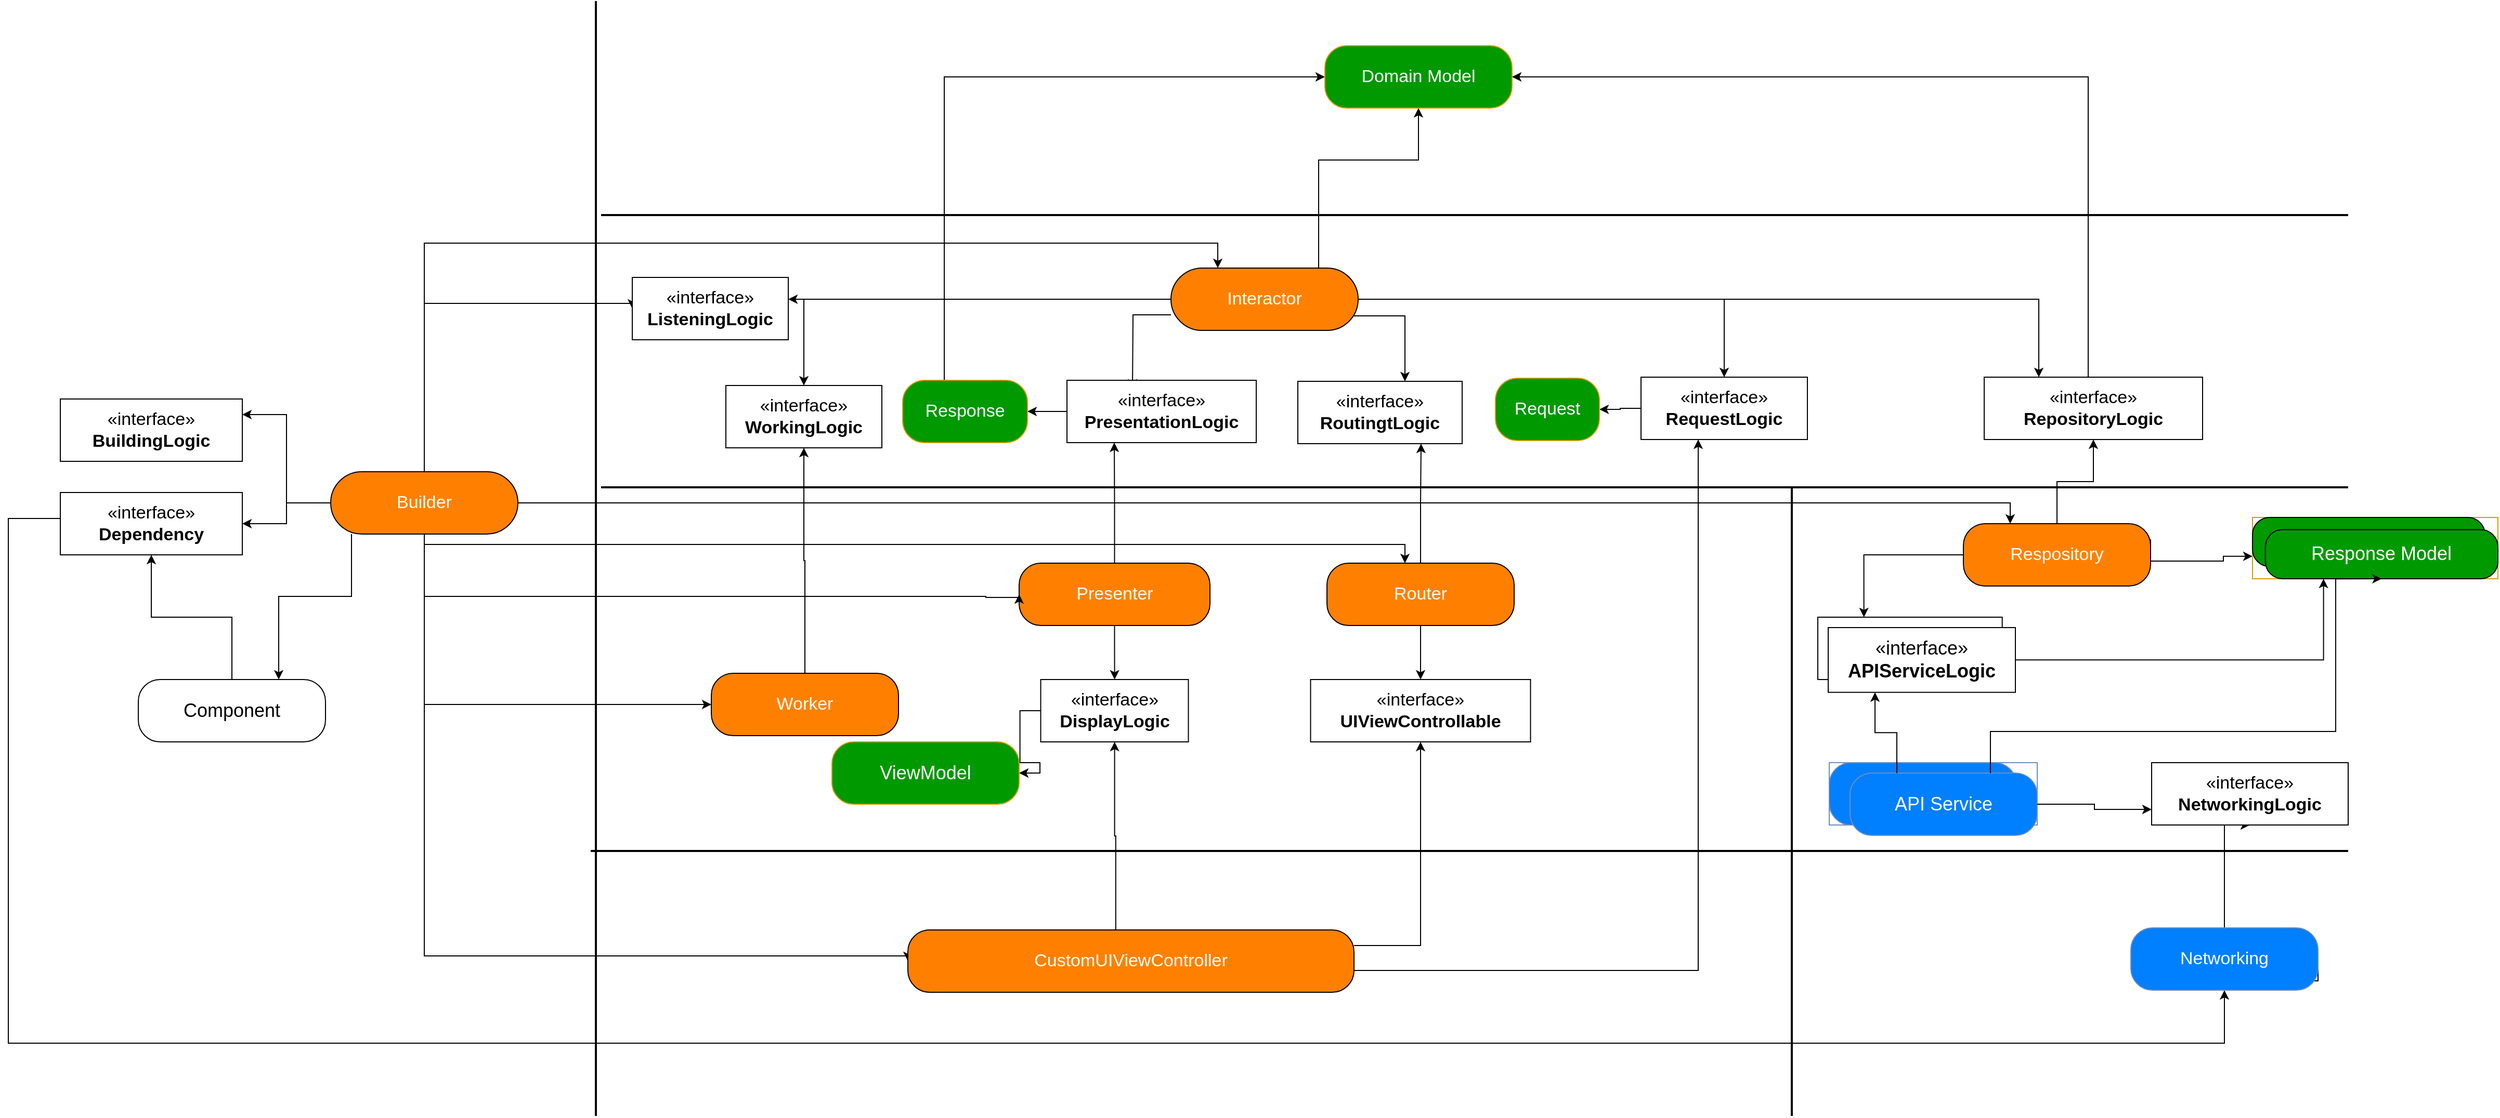 <mxfile version="22.1.3" type="github">
  <diagram id="C5RBs43oDa-KdzZeNtuy" name="컴파일타임의존성">
    <mxGraphModel dx="2371" dy="2142" grid="1" gridSize="10" guides="1" tooltips="1" connect="1" arrows="1" fold="1" page="1" pageScale="1" pageWidth="827" pageHeight="1169" math="0" shadow="0">
      <root>
        <mxCell id="WIyWlLk6GJQsqaUBKTNV-0" />
        <mxCell id="WIyWlLk6GJQsqaUBKTNV-1" parent="WIyWlLk6GJQsqaUBKTNV-0" />
        <mxCell id="KBdsOxHRQ0m3mg_pdTkf-119" style="edgeStyle=orthogonalEdgeStyle;rounded=0;orthogonalLoop=1;jettySize=auto;html=1;entryX=0.25;entryY=0;entryDx=0;entryDy=0;" edge="1" parent="WIyWlLk6GJQsqaUBKTNV-1" source="KBdsOxHRQ0m3mg_pdTkf-2" target="KBdsOxHRQ0m3mg_pdTkf-6">
          <mxGeometry relative="1" as="geometry">
            <Array as="points">
              <mxPoint x="-150" y="230" />
              <mxPoint x="613" y="230" />
            </Array>
          </mxGeometry>
        </mxCell>
        <mxCell id="KBdsOxHRQ0m3mg_pdTkf-121" style="edgeStyle=orthogonalEdgeStyle;rounded=0;orthogonalLoop=1;jettySize=auto;html=1;" edge="1" parent="WIyWlLk6GJQsqaUBKTNV-1" source="KBdsOxHRQ0m3mg_pdTkf-2" target="KBdsOxHRQ0m3mg_pdTkf-5">
          <mxGeometry relative="1" as="geometry">
            <Array as="points">
              <mxPoint x="-150" y="520" />
              <mxPoint x="793" y="520" />
            </Array>
          </mxGeometry>
        </mxCell>
        <mxCell id="KBdsOxHRQ0m3mg_pdTkf-122" style="edgeStyle=orthogonalEdgeStyle;rounded=0;orthogonalLoop=1;jettySize=auto;html=1;entryX=0.25;entryY=0;entryDx=0;entryDy=0;" edge="1" parent="WIyWlLk6GJQsqaUBKTNV-1" source="KBdsOxHRQ0m3mg_pdTkf-2" target="KBdsOxHRQ0m3mg_pdTkf-67">
          <mxGeometry relative="1" as="geometry">
            <Array as="points">
              <mxPoint x="1375" y="480" />
            </Array>
          </mxGeometry>
        </mxCell>
        <mxCell id="KBdsOxHRQ0m3mg_pdTkf-124" style="edgeStyle=orthogonalEdgeStyle;rounded=0;orthogonalLoop=1;jettySize=auto;html=1;entryX=0;entryY=0.5;entryDx=0;entryDy=0;" edge="1" parent="WIyWlLk6GJQsqaUBKTNV-1" target="KBdsOxHRQ0m3mg_pdTkf-7">
          <mxGeometry relative="1" as="geometry">
            <mxPoint x="-150.0" y="499" as="sourcePoint" />
            <mxPoint x="270" y="900" as="targetPoint" />
            <Array as="points">
              <mxPoint x="-150" y="916" />
              <mxPoint x="315" y="916" />
            </Array>
          </mxGeometry>
        </mxCell>
        <mxCell id="KBdsOxHRQ0m3mg_pdTkf-128" style="edgeStyle=orthogonalEdgeStyle;rounded=0;orthogonalLoop=1;jettySize=auto;html=1;entryX=1;entryY=0.25;entryDx=0;entryDy=0;" edge="1" parent="WIyWlLk6GJQsqaUBKTNV-1" source="KBdsOxHRQ0m3mg_pdTkf-2" target="KBdsOxHRQ0m3mg_pdTkf-48">
          <mxGeometry relative="1" as="geometry" />
        </mxCell>
        <mxCell id="KBdsOxHRQ0m3mg_pdTkf-130" style="edgeStyle=orthogonalEdgeStyle;rounded=0;orthogonalLoop=1;jettySize=auto;html=1;" edge="1" parent="WIyWlLk6GJQsqaUBKTNV-1" source="KBdsOxHRQ0m3mg_pdTkf-2" target="KBdsOxHRQ0m3mg_pdTkf-50">
          <mxGeometry relative="1" as="geometry" />
        </mxCell>
        <mxCell id="KBdsOxHRQ0m3mg_pdTkf-131" style="edgeStyle=orthogonalEdgeStyle;rounded=0;orthogonalLoop=1;jettySize=auto;html=1;entryX=0;entryY=0.5;entryDx=0;entryDy=0;" edge="1" parent="WIyWlLk6GJQsqaUBKTNV-1" source="KBdsOxHRQ0m3mg_pdTkf-2" target="KBdsOxHRQ0m3mg_pdTkf-49">
          <mxGeometry relative="1" as="geometry">
            <Array as="points">
              <mxPoint x="-150" y="288" />
              <mxPoint x="50" y="288" />
            </Array>
          </mxGeometry>
        </mxCell>
        <mxCell id="KBdsOxHRQ0m3mg_pdTkf-132" style="edgeStyle=orthogonalEdgeStyle;rounded=0;orthogonalLoop=1;jettySize=auto;html=1;" edge="1" parent="WIyWlLk6GJQsqaUBKTNV-1" source="KBdsOxHRQ0m3mg_pdTkf-2" target="KBdsOxHRQ0m3mg_pdTkf-52">
          <mxGeometry relative="1" as="geometry">
            <Array as="points">
              <mxPoint x="-220" y="570" />
              <mxPoint x="-290" y="570" />
            </Array>
          </mxGeometry>
        </mxCell>
        <mxCell id="KBdsOxHRQ0m3mg_pdTkf-145" style="edgeStyle=orthogonalEdgeStyle;rounded=0;orthogonalLoop=1;jettySize=auto;html=1;entryX=0;entryY=0.5;entryDx=0;entryDy=0;" edge="1" parent="WIyWlLk6GJQsqaUBKTNV-1" source="KBdsOxHRQ0m3mg_pdTkf-2" target="KBdsOxHRQ0m3mg_pdTkf-55">
          <mxGeometry relative="1" as="geometry">
            <Array as="points">
              <mxPoint x="-150" y="674" />
            </Array>
          </mxGeometry>
        </mxCell>
        <mxCell id="KBdsOxHRQ0m3mg_pdTkf-2" value="Builder" style="rounded=1;whiteSpace=wrap;html=1;arcSize=50;fillColor=#FF8000;fontColor=#FFFFFF;fontSize=17;" vertex="1" parent="WIyWlLk6GJQsqaUBKTNV-1">
          <mxGeometry x="-240" y="450" width="180" height="60" as="geometry" />
        </mxCell>
        <mxCell id="KBdsOxHRQ0m3mg_pdTkf-108" style="edgeStyle=orthogonalEdgeStyle;rounded=0;orthogonalLoop=1;jettySize=auto;html=1;entryX=0.25;entryY=1;entryDx=0;entryDy=0;" edge="1" parent="WIyWlLk6GJQsqaUBKTNV-1" source="KBdsOxHRQ0m3mg_pdTkf-4" target="KBdsOxHRQ0m3mg_pdTkf-62">
          <mxGeometry relative="1" as="geometry">
            <mxPoint x="559" y="422" as="targetPoint" />
          </mxGeometry>
        </mxCell>
        <mxCell id="KBdsOxHRQ0m3mg_pdTkf-113" style="edgeStyle=orthogonalEdgeStyle;rounded=0;orthogonalLoop=1;jettySize=auto;html=1;" edge="1" parent="WIyWlLk6GJQsqaUBKTNV-1" source="KBdsOxHRQ0m3mg_pdTkf-4" target="KBdsOxHRQ0m3mg_pdTkf-56">
          <mxGeometry relative="1" as="geometry" />
        </mxCell>
        <mxCell id="KBdsOxHRQ0m3mg_pdTkf-4" value="Presenter" style="rounded=1;whiteSpace=wrap;html=1;arcSize=35;fillColor=#FF8000;fontColor=#FFFFFF;fontSize=17;" vertex="1" parent="WIyWlLk6GJQsqaUBKTNV-1">
          <mxGeometry x="422" y="538" width="183.5" height="60" as="geometry" />
        </mxCell>
        <mxCell id="KBdsOxHRQ0m3mg_pdTkf-112" style="edgeStyle=orthogonalEdgeStyle;rounded=0;orthogonalLoop=1;jettySize=auto;html=1;entryX=0.75;entryY=1;entryDx=0;entryDy=0;" edge="1" parent="WIyWlLk6GJQsqaUBKTNV-1" source="KBdsOxHRQ0m3mg_pdTkf-5" target="KBdsOxHRQ0m3mg_pdTkf-109">
          <mxGeometry relative="1" as="geometry">
            <mxPoint x="769" y="423" as="targetPoint" />
          </mxGeometry>
        </mxCell>
        <mxCell id="KBdsOxHRQ0m3mg_pdTkf-118" style="edgeStyle=orthogonalEdgeStyle;rounded=0;orthogonalLoop=1;jettySize=auto;html=1;entryX=0.5;entryY=0;entryDx=0;entryDy=0;" edge="1" parent="WIyWlLk6GJQsqaUBKTNV-1" source="KBdsOxHRQ0m3mg_pdTkf-5" target="KBdsOxHRQ0m3mg_pdTkf-135">
          <mxGeometry relative="1" as="geometry">
            <mxPoint x="794.0" y="654" as="targetPoint" />
          </mxGeometry>
        </mxCell>
        <mxCell id="KBdsOxHRQ0m3mg_pdTkf-5" value="Router" style="rounded=1;whiteSpace=wrap;html=1;arcSize=35;fillColor=#FF8000;fontColor=#FFFFFF;fontSize=17;" vertex="1" parent="WIyWlLk6GJQsqaUBKTNV-1">
          <mxGeometry x="718" y="538" width="180" height="60" as="geometry" />
        </mxCell>
        <mxCell id="KBdsOxHRQ0m3mg_pdTkf-94" style="edgeStyle=orthogonalEdgeStyle;rounded=0;orthogonalLoop=1;jettySize=auto;html=1;exitX=0.75;exitY=0;exitDx=0;exitDy=0;" edge="1" parent="WIyWlLk6GJQsqaUBKTNV-1" source="KBdsOxHRQ0m3mg_pdTkf-6" target="KBdsOxHRQ0m3mg_pdTkf-69">
          <mxGeometry relative="1" as="geometry">
            <Array as="points">
              <mxPoint x="710" y="254" />
              <mxPoint x="710" y="150" />
              <mxPoint x="806" y="150" />
            </Array>
          </mxGeometry>
        </mxCell>
        <mxCell id="KBdsOxHRQ0m3mg_pdTkf-97" style="edgeStyle=orthogonalEdgeStyle;rounded=0;orthogonalLoop=1;jettySize=auto;html=1;exitX=0;exitY=0.75;exitDx=0;exitDy=0;" edge="1" parent="WIyWlLk6GJQsqaUBKTNV-1" source="KBdsOxHRQ0m3mg_pdTkf-6">
          <mxGeometry relative="1" as="geometry">
            <mxPoint x="551" y="274" as="sourcePoint" />
            <mxPoint x="531" y="370" as="targetPoint" />
          </mxGeometry>
        </mxCell>
        <mxCell id="KBdsOxHRQ0m3mg_pdTkf-99" style="edgeStyle=orthogonalEdgeStyle;rounded=0;orthogonalLoop=1;jettySize=auto;html=1;" edge="1" parent="WIyWlLk6GJQsqaUBKTNV-1" source="KBdsOxHRQ0m3mg_pdTkf-6" target="KBdsOxHRQ0m3mg_pdTkf-58">
          <mxGeometry relative="1" as="geometry" />
        </mxCell>
        <mxCell id="KBdsOxHRQ0m3mg_pdTkf-100" style="edgeStyle=orthogonalEdgeStyle;rounded=0;orthogonalLoop=1;jettySize=auto;html=1;entryX=0.25;entryY=0;entryDx=0;entryDy=0;" edge="1" parent="WIyWlLk6GJQsqaUBKTNV-1" source="KBdsOxHRQ0m3mg_pdTkf-6" target="KBdsOxHRQ0m3mg_pdTkf-82">
          <mxGeometry relative="1" as="geometry" />
        </mxCell>
        <mxCell id="KBdsOxHRQ0m3mg_pdTkf-105" style="edgeStyle=orthogonalEdgeStyle;rounded=0;orthogonalLoop=1;jettySize=auto;html=1;" edge="1" parent="WIyWlLk6GJQsqaUBKTNV-1" source="KBdsOxHRQ0m3mg_pdTkf-6" target="KBdsOxHRQ0m3mg_pdTkf-49">
          <mxGeometry relative="1" as="geometry">
            <Array as="points">
              <mxPoint x="290" y="284" />
              <mxPoint x="290" y="284" />
            </Array>
          </mxGeometry>
        </mxCell>
        <mxCell id="KBdsOxHRQ0m3mg_pdTkf-106" style="edgeStyle=orthogonalEdgeStyle;rounded=0;orthogonalLoop=1;jettySize=auto;html=1;" edge="1" parent="WIyWlLk6GJQsqaUBKTNV-1" source="KBdsOxHRQ0m3mg_pdTkf-6" target="KBdsOxHRQ0m3mg_pdTkf-61">
          <mxGeometry relative="1" as="geometry" />
        </mxCell>
        <mxCell id="KBdsOxHRQ0m3mg_pdTkf-110" style="edgeStyle=orthogonalEdgeStyle;rounded=0;orthogonalLoop=1;jettySize=auto;html=1;exitX=1;exitY=0.5;exitDx=0;exitDy=0;" edge="1" parent="WIyWlLk6GJQsqaUBKTNV-1" source="KBdsOxHRQ0m3mg_pdTkf-6" target="KBdsOxHRQ0m3mg_pdTkf-109">
          <mxGeometry relative="1" as="geometry">
            <mxPoint x="658" y="294" as="sourcePoint" />
            <Array as="points">
              <mxPoint x="740" y="284" />
              <mxPoint x="740" y="300" />
              <mxPoint x="793" y="300" />
            </Array>
          </mxGeometry>
        </mxCell>
        <mxCell id="KBdsOxHRQ0m3mg_pdTkf-6" value="Interactor" style="rounded=1;whiteSpace=wrap;html=1;arcSize=50;fillColor=#FF8000;fontColor=#FFFFFF;fontSize=17;" vertex="1" parent="WIyWlLk6GJQsqaUBKTNV-1">
          <mxGeometry x="568" y="254" width="180" height="60" as="geometry" />
        </mxCell>
        <mxCell id="KBdsOxHRQ0m3mg_pdTkf-104" style="edgeStyle=orthogonalEdgeStyle;rounded=0;orthogonalLoop=1;jettySize=auto;html=1;exitX=1;exitY=0.5;exitDx=0;exitDy=0;" edge="1" parent="WIyWlLk6GJQsqaUBKTNV-1" source="KBdsOxHRQ0m3mg_pdTkf-7" target="KBdsOxHRQ0m3mg_pdTkf-58">
          <mxGeometry relative="1" as="geometry">
            <Array as="points">
              <mxPoint x="744" y="930" />
              <mxPoint x="1075" y="930" />
            </Array>
          </mxGeometry>
        </mxCell>
        <mxCell id="KBdsOxHRQ0m3mg_pdTkf-115" style="edgeStyle=orthogonalEdgeStyle;rounded=0;orthogonalLoop=1;jettySize=auto;html=1;exitX=0.466;exitY=0.021;exitDx=0;exitDy=0;exitPerimeter=0;" edge="1" parent="WIyWlLk6GJQsqaUBKTNV-1" source="KBdsOxHRQ0m3mg_pdTkf-7" target="KBdsOxHRQ0m3mg_pdTkf-56">
          <mxGeometry relative="1" as="geometry" />
        </mxCell>
        <mxCell id="KBdsOxHRQ0m3mg_pdTkf-117" style="edgeStyle=orthogonalEdgeStyle;rounded=0;orthogonalLoop=1;jettySize=auto;html=1;exitX=1;exitY=0.25;exitDx=0;exitDy=0;entryX=0.5;entryY=1;entryDx=0;entryDy=0;" edge="1" parent="WIyWlLk6GJQsqaUBKTNV-1" source="KBdsOxHRQ0m3mg_pdTkf-7" target="KBdsOxHRQ0m3mg_pdTkf-135">
          <mxGeometry relative="1" as="geometry">
            <mxPoint x="794.0" y="694" as="targetPoint" />
          </mxGeometry>
        </mxCell>
        <mxCell id="KBdsOxHRQ0m3mg_pdTkf-7" value="CustomUIViewController" style="rounded=1;whiteSpace=wrap;html=1;arcSize=35;fillColor=#FF8000;fontColor=#FFFFFF;fontSize=17;" vertex="1" parent="WIyWlLk6GJQsqaUBKTNV-1">
          <mxGeometry x="315" y="891" width="429" height="60" as="geometry" />
        </mxCell>
        <mxCell id="KBdsOxHRQ0m3mg_pdTkf-48" value="«interface»&lt;br style=&quot;font-size: 17px;&quot;&gt;&lt;b style=&quot;font-size: 17px;&quot;&gt;BuildingLogic&lt;/b&gt;" style="html=1;whiteSpace=wrap;fontSize=17;" vertex="1" parent="WIyWlLk6GJQsqaUBKTNV-1">
          <mxGeometry x="-500" y="380" width="175" height="60" as="geometry" />
        </mxCell>
        <mxCell id="KBdsOxHRQ0m3mg_pdTkf-49" value="«interface»&lt;br style=&quot;font-size: 17px;&quot;&gt;&lt;b style=&quot;font-size: 17px;&quot;&gt;ListeningLogic&lt;/b&gt;" style="html=1;whiteSpace=wrap;fontSize=17;" vertex="1" parent="WIyWlLk6GJQsqaUBKTNV-1">
          <mxGeometry x="50" y="263" width="150" height="60" as="geometry" />
        </mxCell>
        <mxCell id="KBdsOxHRQ0m3mg_pdTkf-150" style="edgeStyle=orthogonalEdgeStyle;rounded=0;orthogonalLoop=1;jettySize=auto;html=1;entryX=0.5;entryY=1;entryDx=0;entryDy=0;" edge="1" parent="WIyWlLk6GJQsqaUBKTNV-1" source="KBdsOxHRQ0m3mg_pdTkf-50" target="KBdsOxHRQ0m3mg_pdTkf-74">
          <mxGeometry relative="1" as="geometry">
            <mxPoint x="990" y="1020" as="targetPoint" />
            <Array as="points">
              <mxPoint x="-550" y="495" />
              <mxPoint x="-550" y="1000" />
              <mxPoint x="1581" y="1000" />
            </Array>
          </mxGeometry>
        </mxCell>
        <mxCell id="KBdsOxHRQ0m3mg_pdTkf-50" value="«interface»&lt;br style=&quot;font-size: 17px;&quot;&gt;&lt;b style=&quot;font-size: 17px;&quot;&gt;Dependency&lt;/b&gt;" style="html=1;whiteSpace=wrap;fontSize=17;" vertex="1" parent="WIyWlLk6GJQsqaUBKTNV-1">
          <mxGeometry x="-500" y="470" width="175" height="60" as="geometry" />
        </mxCell>
        <mxCell id="KBdsOxHRQ0m3mg_pdTkf-133" style="edgeStyle=orthogonalEdgeStyle;rounded=0;orthogonalLoop=1;jettySize=auto;html=1;" edge="1" parent="WIyWlLk6GJQsqaUBKTNV-1" source="KBdsOxHRQ0m3mg_pdTkf-52" target="KBdsOxHRQ0m3mg_pdTkf-50">
          <mxGeometry relative="1" as="geometry" />
        </mxCell>
        <mxCell id="KBdsOxHRQ0m3mg_pdTkf-52" value="Component" style="rounded=1;whiteSpace=wrap;html=1;arcSize=35;fontSize=18;" vertex="1" parent="WIyWlLk6GJQsqaUBKTNV-1">
          <mxGeometry x="-425" y="650" width="180" height="60" as="geometry" />
        </mxCell>
        <mxCell id="KBdsOxHRQ0m3mg_pdTkf-107" style="edgeStyle=orthogonalEdgeStyle;rounded=0;orthogonalLoop=1;jettySize=auto;html=1;" edge="1" parent="WIyWlLk6GJQsqaUBKTNV-1" source="KBdsOxHRQ0m3mg_pdTkf-55" target="KBdsOxHRQ0m3mg_pdTkf-61">
          <mxGeometry relative="1" as="geometry" />
        </mxCell>
        <mxCell id="KBdsOxHRQ0m3mg_pdTkf-55" value="Worker" style="rounded=1;whiteSpace=wrap;html=1;arcSize=35;fillColor=#FF8000;fontColor=#FFFFFF;fontSize=17;" vertex="1" parent="WIyWlLk6GJQsqaUBKTNV-1">
          <mxGeometry x="126" y="644" width="180" height="60" as="geometry" />
        </mxCell>
        <mxCell id="KBdsOxHRQ0m3mg_pdTkf-152" style="edgeStyle=orthogonalEdgeStyle;rounded=0;orthogonalLoop=1;jettySize=auto;html=1;" edge="1" parent="WIyWlLk6GJQsqaUBKTNV-1" source="KBdsOxHRQ0m3mg_pdTkf-56" target="KBdsOxHRQ0m3mg_pdTkf-57">
          <mxGeometry relative="1" as="geometry" />
        </mxCell>
        <mxCell id="KBdsOxHRQ0m3mg_pdTkf-56" value="«interface»&lt;br style=&quot;font-size: 17px;&quot;&gt;&lt;b style=&quot;font-size: 17px;&quot;&gt;DisplayLogic&lt;/b&gt;" style="html=1;whiteSpace=wrap;fontSize=17;" vertex="1" parent="WIyWlLk6GJQsqaUBKTNV-1">
          <mxGeometry x="442.75" y="650" width="142" height="60" as="geometry" />
        </mxCell>
        <mxCell id="KBdsOxHRQ0m3mg_pdTkf-57" value="ViewModel" style="rounded=1;whiteSpace=wrap;html=1;arcSize=35;fillColor=#009900;strokeColor=#d79b00;fontColor=#FFFFFF;fontSize=18;" vertex="1" parent="WIyWlLk6GJQsqaUBKTNV-1">
          <mxGeometry x="242" y="710" width="180" height="60" as="geometry" />
        </mxCell>
        <mxCell id="KBdsOxHRQ0m3mg_pdTkf-103" style="edgeStyle=orthogonalEdgeStyle;rounded=0;orthogonalLoop=1;jettySize=auto;html=1;" edge="1" parent="WIyWlLk6GJQsqaUBKTNV-1" source="KBdsOxHRQ0m3mg_pdTkf-58" target="KBdsOxHRQ0m3mg_pdTkf-59">
          <mxGeometry relative="1" as="geometry" />
        </mxCell>
        <mxCell id="KBdsOxHRQ0m3mg_pdTkf-58" value="«interface»&lt;br style=&quot;font-size: 17px;&quot;&gt;&lt;b style=&quot;font-size: 17px;&quot;&gt;RequestLogic&lt;/b&gt;" style="html=1;whiteSpace=wrap;fontSize=17;" vertex="1" parent="WIyWlLk6GJQsqaUBKTNV-1">
          <mxGeometry x="1020" y="359" width="160" height="60" as="geometry" />
        </mxCell>
        <mxCell id="KBdsOxHRQ0m3mg_pdTkf-59" value="Request" style="rounded=1;whiteSpace=wrap;html=1;arcSize=35;fillColor=#009900;strokeColor=#d79b00;fontColor=#FFFFFF;fontSize=17;" vertex="1" parent="WIyWlLk6GJQsqaUBKTNV-1">
          <mxGeometry x="880" y="360" width="100" height="60" as="geometry" />
        </mxCell>
        <mxCell id="KBdsOxHRQ0m3mg_pdTkf-61" value="«interface»&lt;br style=&quot;font-size: 17px;&quot;&gt;&lt;b style=&quot;font-size: 17px;&quot;&gt;WorkingLogic&lt;/b&gt;" style="html=1;whiteSpace=wrap;fontSize=17;" vertex="1" parent="WIyWlLk6GJQsqaUBKTNV-1">
          <mxGeometry x="140" y="367" width="150" height="60" as="geometry" />
        </mxCell>
        <mxCell id="KBdsOxHRQ0m3mg_pdTkf-102" style="edgeStyle=orthogonalEdgeStyle;rounded=0;orthogonalLoop=1;jettySize=auto;html=1;" edge="1" parent="WIyWlLk6GJQsqaUBKTNV-1" source="KBdsOxHRQ0m3mg_pdTkf-62" target="KBdsOxHRQ0m3mg_pdTkf-63">
          <mxGeometry relative="1" as="geometry" />
        </mxCell>
        <mxCell id="KBdsOxHRQ0m3mg_pdTkf-62" value="«interface»&lt;br style=&quot;font-size: 17px;&quot;&gt;&lt;b style=&quot;font-size: 17px;&quot;&gt;PresentationLogic&lt;/b&gt;" style="html=1;whiteSpace=wrap;fontSize=17;" vertex="1" parent="WIyWlLk6GJQsqaUBKTNV-1">
          <mxGeometry x="468" y="362" width="182" height="60" as="geometry" />
        </mxCell>
        <mxCell id="KBdsOxHRQ0m3mg_pdTkf-96" style="edgeStyle=orthogonalEdgeStyle;rounded=0;orthogonalLoop=1;jettySize=auto;html=1;" edge="1" parent="WIyWlLk6GJQsqaUBKTNV-1" target="KBdsOxHRQ0m3mg_pdTkf-69">
          <mxGeometry relative="1" as="geometry">
            <mxPoint x="399.0" y="384" as="sourcePoint" />
            <mxPoint x="655" y="91" as="targetPoint" />
            <Array as="points">
              <mxPoint x="350" y="384" />
              <mxPoint x="350" y="70" />
            </Array>
          </mxGeometry>
        </mxCell>
        <mxCell id="KBdsOxHRQ0m3mg_pdTkf-63" value="Response" style="rounded=1;whiteSpace=wrap;html=1;arcSize=35;fillColor=#009900;strokeColor=#d79b00;fontColor=#FFFFFF;fontSize=17;" vertex="1" parent="WIyWlLk6GJQsqaUBKTNV-1">
          <mxGeometry x="310" y="362" width="120" height="60" as="geometry" />
        </mxCell>
        <mxCell id="KBdsOxHRQ0m3mg_pdTkf-137" style="edgeStyle=orthogonalEdgeStyle;rounded=0;orthogonalLoop=1;jettySize=auto;html=1;entryX=0.25;entryY=0;entryDx=0;entryDy=0;exitX=0;exitY=0.5;exitDx=0;exitDy=0;" edge="1" parent="WIyWlLk6GJQsqaUBKTNV-1" source="KBdsOxHRQ0m3mg_pdTkf-67" target="KBdsOxHRQ0m3mg_pdTkf-83">
          <mxGeometry relative="1" as="geometry" />
        </mxCell>
        <mxCell id="KBdsOxHRQ0m3mg_pdTkf-138" style="edgeStyle=orthogonalEdgeStyle;rounded=0;orthogonalLoop=1;jettySize=auto;html=1;entryX=0;entryY=0.75;entryDx=0;entryDy=0;exitX=1;exitY=0.25;exitDx=0;exitDy=0;" edge="1" parent="WIyWlLk6GJQsqaUBKTNV-1" source="KBdsOxHRQ0m3mg_pdTkf-67">
          <mxGeometry relative="1" as="geometry">
            <mxPoint x="1510" y="536.0" as="sourcePoint" />
            <mxPoint x="1608" y="531.43" as="targetPoint" />
            <Array as="points">
              <mxPoint x="1510" y="536" />
              <mxPoint x="1580" y="536" />
              <mxPoint x="1580" y="531" />
            </Array>
          </mxGeometry>
        </mxCell>
        <mxCell id="KBdsOxHRQ0m3mg_pdTkf-149" style="edgeStyle=orthogonalEdgeStyle;rounded=0;orthogonalLoop=1;jettySize=auto;html=1;exitX=0.5;exitY=0;exitDx=0;exitDy=0;" edge="1" parent="WIyWlLk6GJQsqaUBKTNV-1" source="KBdsOxHRQ0m3mg_pdTkf-67" target="KBdsOxHRQ0m3mg_pdTkf-82">
          <mxGeometry relative="1" as="geometry">
            <Array as="points" />
          </mxGeometry>
        </mxCell>
        <mxCell id="KBdsOxHRQ0m3mg_pdTkf-67" value="Respository" style="rounded=1;whiteSpace=wrap;html=1;arcSize=35;fillColor=#FF8000;fontColor=#FFFFFF;fontSize=17;" vertex="1" parent="WIyWlLk6GJQsqaUBKTNV-1">
          <mxGeometry x="1330" y="500" width="180" height="60" as="geometry" />
        </mxCell>
        <mxCell id="KBdsOxHRQ0m3mg_pdTkf-69" value="Domain Model" style="rounded=1;whiteSpace=wrap;html=1;arcSize=35;fillColor=#009900;strokeColor=#d79b00;fontColor=#FFFFFF;fontSize=17;" vertex="1" parent="WIyWlLk6GJQsqaUBKTNV-1">
          <mxGeometry x="716" y="40" width="180" height="60" as="geometry" />
        </mxCell>
        <mxCell id="KBdsOxHRQ0m3mg_pdTkf-143" style="edgeStyle=orthogonalEdgeStyle;rounded=0;orthogonalLoop=1;jettySize=auto;html=1;entryX=0.5;entryY=1;entryDx=0;entryDy=0;exitX=1;exitY=0.5;exitDx=0;exitDy=0;" edge="1" parent="WIyWlLk6GJQsqaUBKTNV-1" source="KBdsOxHRQ0m3mg_pdTkf-74" target="KBdsOxHRQ0m3mg_pdTkf-75">
          <mxGeometry relative="1" as="geometry">
            <Array as="points">
              <mxPoint x="1581" y="940" />
            </Array>
          </mxGeometry>
        </mxCell>
        <mxCell id="KBdsOxHRQ0m3mg_pdTkf-74" value="Networking" style="rounded=1;whiteSpace=wrap;html=1;arcSize=35;fillColor=#007FFF;strokeColor=#6c8ebf;fontColor=#FFFFFF;fontSize=17;" vertex="1" parent="WIyWlLk6GJQsqaUBKTNV-1">
          <mxGeometry x="1491" y="889" width="180" height="60" as="geometry" />
        </mxCell>
        <mxCell id="KBdsOxHRQ0m3mg_pdTkf-75" value="«interface»&lt;br style=&quot;font-size: 17px;&quot;&gt;&lt;b style=&quot;font-size: 17px;&quot;&gt;NetworkingLogic&lt;/b&gt;" style="html=1;whiteSpace=wrap;fontSize=17;" vertex="1" parent="WIyWlLk6GJQsqaUBKTNV-1">
          <mxGeometry x="1511" y="730" width="189" height="60" as="geometry" />
        </mxCell>
        <mxCell id="KBdsOxHRQ0m3mg_pdTkf-81" value="" style="line;strokeWidth=2;html=1;" vertex="1" parent="WIyWlLk6GJQsqaUBKTNV-1">
          <mxGeometry x="20" y="198" width="1680" height="10" as="geometry" />
        </mxCell>
        <mxCell id="KBdsOxHRQ0m3mg_pdTkf-95" style="edgeStyle=orthogonalEdgeStyle;rounded=0;orthogonalLoop=1;jettySize=auto;html=1;entryX=1;entryY=0.5;entryDx=0;entryDy=0;" edge="1" parent="WIyWlLk6GJQsqaUBKTNV-1" source="KBdsOxHRQ0m3mg_pdTkf-82" target="KBdsOxHRQ0m3mg_pdTkf-69">
          <mxGeometry relative="1" as="geometry">
            <mxPoint x="1330" y="385" as="sourcePoint" />
            <mxPoint x="680" y="120" as="targetPoint" />
            <Array as="points">
              <mxPoint x="1450" y="70" />
            </Array>
          </mxGeometry>
        </mxCell>
        <mxCell id="KBdsOxHRQ0m3mg_pdTkf-82" value="«interface»&lt;br style=&quot;font-size: 17px;&quot;&gt;&lt;b style=&quot;font-size: 17px;&quot;&gt;RepositoryLogic&lt;/b&gt;" style="html=1;whiteSpace=wrap;fontSize=17;" vertex="1" parent="WIyWlLk6GJQsqaUBKTNV-1">
          <mxGeometry x="1350" y="359" width="210" height="60" as="geometry" />
        </mxCell>
        <mxCell id="KBdsOxHRQ0m3mg_pdTkf-85" value="" style="line;strokeWidth=2;html=1;" vertex="1" parent="WIyWlLk6GJQsqaUBKTNV-1">
          <mxGeometry x="20" y="460" width="1680" height="10" as="geometry" />
        </mxCell>
        <mxCell id="KBdsOxHRQ0m3mg_pdTkf-86" value="" style="line;strokeWidth=2;html=1;" vertex="1" parent="WIyWlLk6GJQsqaUBKTNV-1">
          <mxGeometry x="10" y="810" width="1690" height="10" as="geometry" />
        </mxCell>
        <mxCell id="KBdsOxHRQ0m3mg_pdTkf-88" value="" style="group;fillColor=#FFFFFF;strokeColor=#d79b00;fontColor=#FFFFFF;fontSize=18;" vertex="1" connectable="0" parent="WIyWlLk6GJQsqaUBKTNV-1">
          <mxGeometry x="1608" y="494" width="236" height="59.05" as="geometry" />
        </mxCell>
        <mxCell id="KBdsOxHRQ0m3mg_pdTkf-71" value="&lt;span style=&quot;background-color: rgb(255, 255, 0);&quot;&gt;ResponseModel&lt;/span&gt;" style="rounded=1;whiteSpace=wrap;html=1;arcSize=35;fillColor=#009900;fontColor=#FFFFFF;" vertex="1" parent="KBdsOxHRQ0m3mg_pdTkf-88">
          <mxGeometry width="223.579" height="47.24" as="geometry" />
        </mxCell>
        <mxCell id="KBdsOxHRQ0m3mg_pdTkf-77" value="Response Model" style="rounded=1;whiteSpace=wrap;html=1;arcSize=35;fillColor=#009900;fontColor=#FFFFFF;fontSize=18;" vertex="1" parent="KBdsOxHRQ0m3mg_pdTkf-88">
          <mxGeometry x="12.421" y="11.81" width="223.579" height="47.24" as="geometry" />
        </mxCell>
        <mxCell id="KBdsOxHRQ0m3mg_pdTkf-89" value="" style="group;fillColor=#FFFFFF;strokeColor=#6c8ebf;fontColor=#FFFFFF;fontSize=18;" vertex="1" connectable="0" parent="WIyWlLk6GJQsqaUBKTNV-1">
          <mxGeometry x="1201" y="730" width="200" height="60" as="geometry" />
        </mxCell>
        <mxCell id="KBdsOxHRQ0m3mg_pdTkf-72" value="APIService" style="rounded=1;whiteSpace=wrap;html=1;arcSize=35;fillColor=#007FFF;strokeColor=#6c8ebf;fontColor=#FFFFFF;" vertex="1" parent="KBdsOxHRQ0m3mg_pdTkf-89">
          <mxGeometry width="180" height="60" as="geometry" />
        </mxCell>
        <mxCell id="KBdsOxHRQ0m3mg_pdTkf-76" value="API Service" style="rounded=1;whiteSpace=wrap;html=1;arcSize=35;fillColor=#007FFF;strokeColor=#6c8ebf;fontColor=#FFFFFF;fontSize=18;" vertex="1" parent="KBdsOxHRQ0m3mg_pdTkf-89">
          <mxGeometry x="20" y="10" width="180" height="60" as="geometry" />
        </mxCell>
        <mxCell id="KBdsOxHRQ0m3mg_pdTkf-90" value="" style="group;fontSize=17;" vertex="1" connectable="0" parent="WIyWlLk6GJQsqaUBKTNV-1">
          <mxGeometry x="1190" y="590" width="190" height="72.33" as="geometry" />
        </mxCell>
        <mxCell id="KBdsOxHRQ0m3mg_pdTkf-83" value="«interface»&lt;br style=&quot;font-size: 18px;&quot;&gt;&lt;b style=&quot;font-size: 18px;&quot;&gt;APIServiceLogic&lt;/b&gt;" style="html=1;whiteSpace=wrap;fontSize=18;" vertex="1" parent="KBdsOxHRQ0m3mg_pdTkf-90">
          <mxGeometry width="177.333" height="60" as="geometry" />
        </mxCell>
        <mxCell id="KBdsOxHRQ0m3mg_pdTkf-84" value="«interface»&lt;br style=&quot;font-size: 18px;&quot;&gt;&lt;b style=&quot;font-size: 18px;&quot;&gt;APIServiceLogic&lt;/b&gt;" style="html=1;whiteSpace=wrap;fontSize=18;" vertex="1" parent="KBdsOxHRQ0m3mg_pdTkf-90">
          <mxGeometry x="10" y="10" width="180" height="62.33" as="geometry" />
        </mxCell>
        <mxCell id="KBdsOxHRQ0m3mg_pdTkf-91" value="" style="line;strokeWidth=2;direction=south;html=1;" vertex="1" parent="WIyWlLk6GJQsqaUBKTNV-1">
          <mxGeometry x="10" y="-3" width="10" height="1073" as="geometry" />
        </mxCell>
        <mxCell id="KBdsOxHRQ0m3mg_pdTkf-92" value="" style="line;strokeWidth=2;direction=south;html=1;" vertex="1" parent="WIyWlLk6GJQsqaUBKTNV-1">
          <mxGeometry x="1160" y="465" width="10" height="605" as="geometry" />
        </mxCell>
        <mxCell id="KBdsOxHRQ0m3mg_pdTkf-109" value="«interface»&lt;br style=&quot;font-size: 17px;&quot;&gt;&lt;b style=&quot;font-size: 17px;&quot;&gt;RoutingtLogic&lt;/b&gt;" style="html=1;whiteSpace=wrap;fontSize=17;" vertex="1" parent="WIyWlLk6GJQsqaUBKTNV-1">
          <mxGeometry x="690" y="363" width="158" height="60" as="geometry" />
        </mxCell>
        <mxCell id="KBdsOxHRQ0m3mg_pdTkf-120" style="edgeStyle=orthogonalEdgeStyle;rounded=0;orthogonalLoop=1;jettySize=auto;html=1;entryX=0;entryY=0.5;entryDx=0;entryDy=0;" edge="1" parent="WIyWlLk6GJQsqaUBKTNV-1" source="KBdsOxHRQ0m3mg_pdTkf-2" target="KBdsOxHRQ0m3mg_pdTkf-4">
          <mxGeometry relative="1" as="geometry">
            <mxPoint x="390" y="540" as="targetPoint" />
            <Array as="points">
              <mxPoint x="-150" y="570" />
              <mxPoint x="390" y="570" />
              <mxPoint x="445" y="571" />
            </Array>
          </mxGeometry>
        </mxCell>
        <mxCell id="KBdsOxHRQ0m3mg_pdTkf-135" value="«interface»&lt;br style=&quot;font-size: 17px;&quot;&gt;&lt;b style=&quot;font-size: 17px;&quot;&gt;UIViewControllable&lt;/b&gt;" style="html=1;whiteSpace=wrap;fontSize=17;" vertex="1" parent="WIyWlLk6GJQsqaUBKTNV-1">
          <mxGeometry x="702.25" y="650" width="211.5" height="60" as="geometry" />
        </mxCell>
        <mxCell id="KBdsOxHRQ0m3mg_pdTkf-139" style="edgeStyle=orthogonalEdgeStyle;rounded=0;orthogonalLoop=1;jettySize=auto;html=1;exitX=0.25;exitY=0;exitDx=0;exitDy=0;entryX=0.25;entryY=1;entryDx=0;entryDy=0;" edge="1" parent="WIyWlLk6GJQsqaUBKTNV-1" source="KBdsOxHRQ0m3mg_pdTkf-76" target="KBdsOxHRQ0m3mg_pdTkf-84">
          <mxGeometry relative="1" as="geometry" />
        </mxCell>
        <mxCell id="KBdsOxHRQ0m3mg_pdTkf-140" style="edgeStyle=orthogonalEdgeStyle;rounded=0;orthogonalLoop=1;jettySize=auto;html=1;exitX=0.75;exitY=0;exitDx=0;exitDy=0;entryX=0.5;entryY=1;entryDx=0;entryDy=0;" edge="1" parent="WIyWlLk6GJQsqaUBKTNV-1" source="KBdsOxHRQ0m3mg_pdTkf-76" target="KBdsOxHRQ0m3mg_pdTkf-77">
          <mxGeometry relative="1" as="geometry">
            <mxPoint x="1360" y="700" as="sourcePoint" />
            <mxPoint x="1690" y="600" as="targetPoint" />
            <Array as="points">
              <mxPoint x="1356" y="700" />
              <mxPoint x="1688" y="700" />
            </Array>
          </mxGeometry>
        </mxCell>
        <mxCell id="KBdsOxHRQ0m3mg_pdTkf-141" style="edgeStyle=orthogonalEdgeStyle;rounded=0;orthogonalLoop=1;jettySize=auto;html=1;entryX=0.25;entryY=1;entryDx=0;entryDy=0;" edge="1" parent="WIyWlLk6GJQsqaUBKTNV-1" source="KBdsOxHRQ0m3mg_pdTkf-84" target="KBdsOxHRQ0m3mg_pdTkf-77">
          <mxGeometry relative="1" as="geometry">
            <mxPoint x="1750" y="630" as="targetPoint" />
          </mxGeometry>
        </mxCell>
        <mxCell id="KBdsOxHRQ0m3mg_pdTkf-142" style="edgeStyle=orthogonalEdgeStyle;rounded=0;orthogonalLoop=1;jettySize=auto;html=1;entryX=0;entryY=0.75;entryDx=0;entryDy=0;" edge="1" parent="WIyWlLk6GJQsqaUBKTNV-1" source="KBdsOxHRQ0m3mg_pdTkf-76" target="KBdsOxHRQ0m3mg_pdTkf-75">
          <mxGeometry relative="1" as="geometry" />
        </mxCell>
      </root>
    </mxGraphModel>
  </diagram>
</mxfile>
